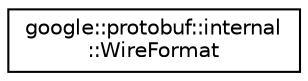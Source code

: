 digraph "类继承关系图"
{
 // LATEX_PDF_SIZE
  edge [fontname="Helvetica",fontsize="10",labelfontname="Helvetica",labelfontsize="10"];
  node [fontname="Helvetica",fontsize="10",shape=record];
  rankdir="LR";
  Node0 [label="google::protobuf::internal\l::WireFormat",height=0.2,width=0.4,color="black", fillcolor="white", style="filled",URL="$classgoogle_1_1protobuf_1_1internal_1_1WireFormat.html",tooltip=" "];
}
